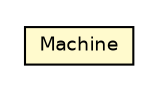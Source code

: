 #!/usr/local/bin/dot
#
# Class diagram 
# Generated by UMLGraph version 5.2 (http://www.umlgraph.org/)
#

digraph G {
	edge [fontname="Helvetica",fontsize=10,labelfontname="Helvetica",labelfontsize=10];
	node [fontname="Helvetica",fontsize=10,shape=plaintext];
	nodesep=0.25;
	ranksep=0.5;
	// org.jpokemon.pmapi.item.Machine
	c554 [label=<<table title="org.jpokemon.pmapi.item.Machine" border="0" cellborder="1" cellspacing="0" cellpadding="2" port="p" bgcolor="lemonChiffon" href="./Machine.html">
		<tr><td><table border="0" cellspacing="0" cellpadding="1">
<tr><td align="center" balign="center"> Machine </td></tr>
		</table></td></tr>
		</table>>, fontname="Helvetica", fontcolor="black", fontsize=9.0];
}


